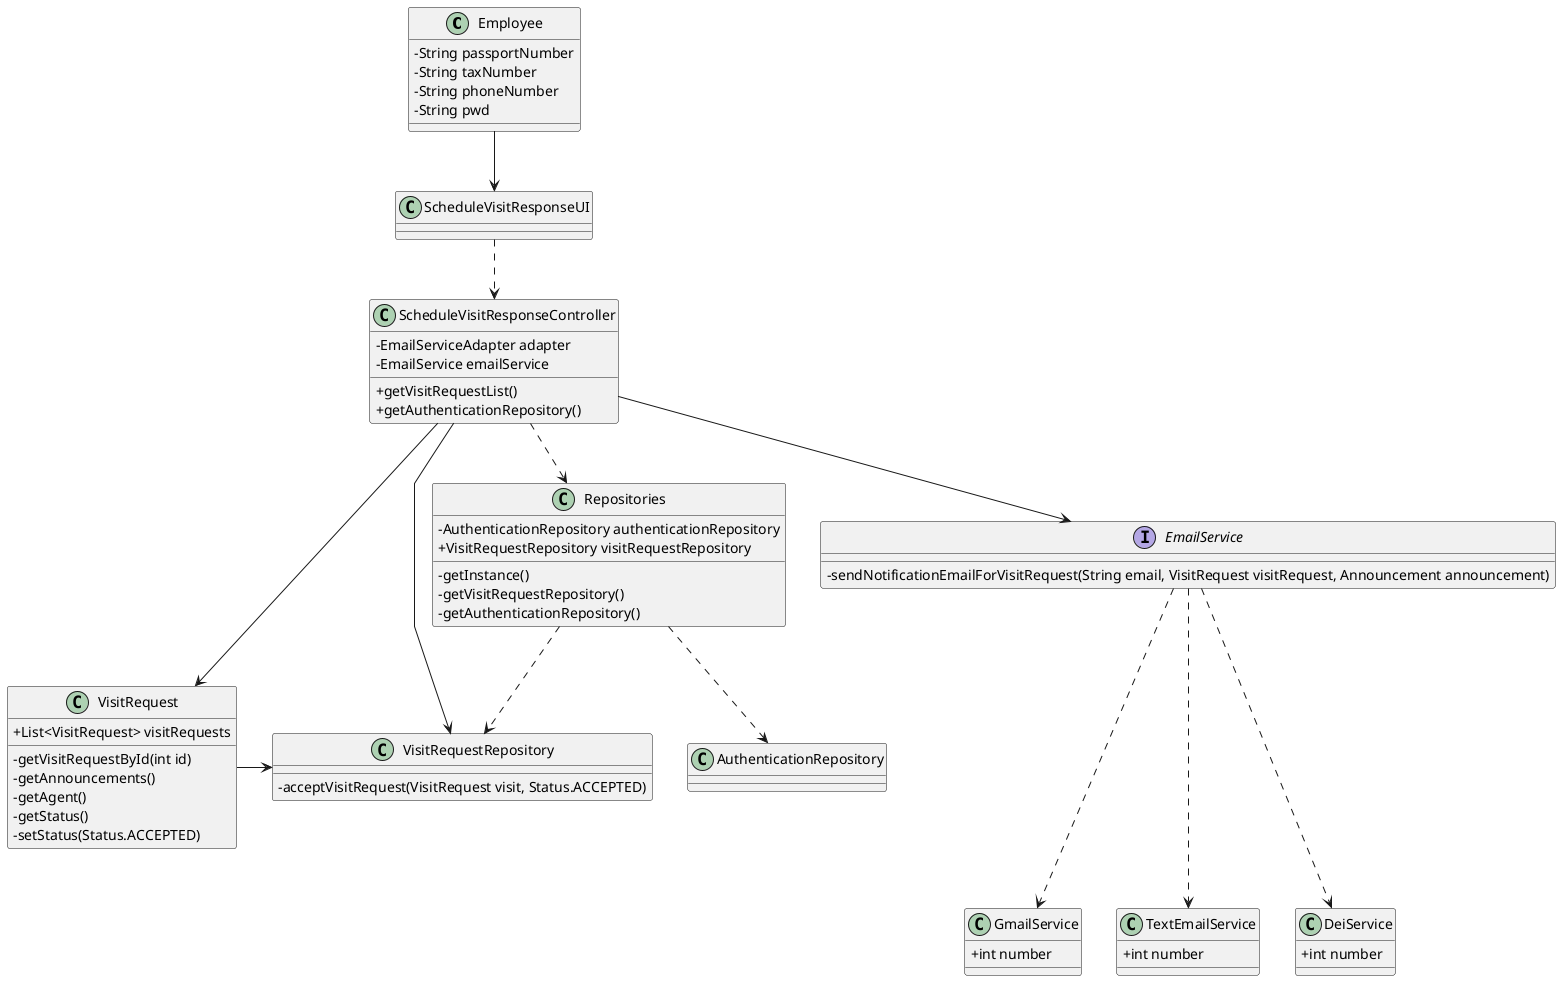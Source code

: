@startuml

skinparam packageStyle rectangle
skinparam shadowing false
skinparam linetype polyline


skinparam classAttributeIconSize 0

'left to right direction
class Employee{
-String passportNumber
-String taxNumber
-String phoneNumber
-String pwd

}


class ScheduleVisitResponseUI{
}

class ScheduleVisitResponseController{
- EmailServiceAdapter adapter
- EmailService emailService
+ getVisitRequestList()
+ getAuthenticationRepository()
}

class Repositories{
- AuthenticationRepository authenticationRepository
+ VisitRequestRepository visitRequestRepository
-getInstance()
-getVisitRequestRepository()
- getAuthenticationRepository()
}

class VisitRequest{
+List<VisitRequest> visitRequests
-getVisitRequestById(int id)
-getAnnouncements()
-getAgent()
-getStatus()
-setStatus(Status.ACCEPTED)
}

class VisitRequestRepository{
-acceptVisitRequest(VisitRequest visit, Status.ACCEPTED)
}

interface EmailService{
-sendNotificationEmailForVisitRequest(String email, VisitRequest visitRequest, Announcement announcement)
}

class GmailService{
+int number
}

class TextEmailService{
+int number
}

class DeiService{
+int number
}

ScheduleVisitResponseUI .-> ScheduleVisitResponseController
ScheduleVisitResponseController .-> Repositories
Repositories .-> VisitRequestRepository
Repositories .-> AuthenticationRepository
ScheduleVisitResponseController --> VisitRequestRepository
ScheduleVisitResponseController --> EmailService
EmailService .--> GmailService
EmailService .--> DeiService
EmailService .--> TextEmailService
Employee --> ScheduleVisitResponseUI
ScheduleVisitResponseController --> VisitRequest
VisitRequest -> VisitRequestRepository
@enduml